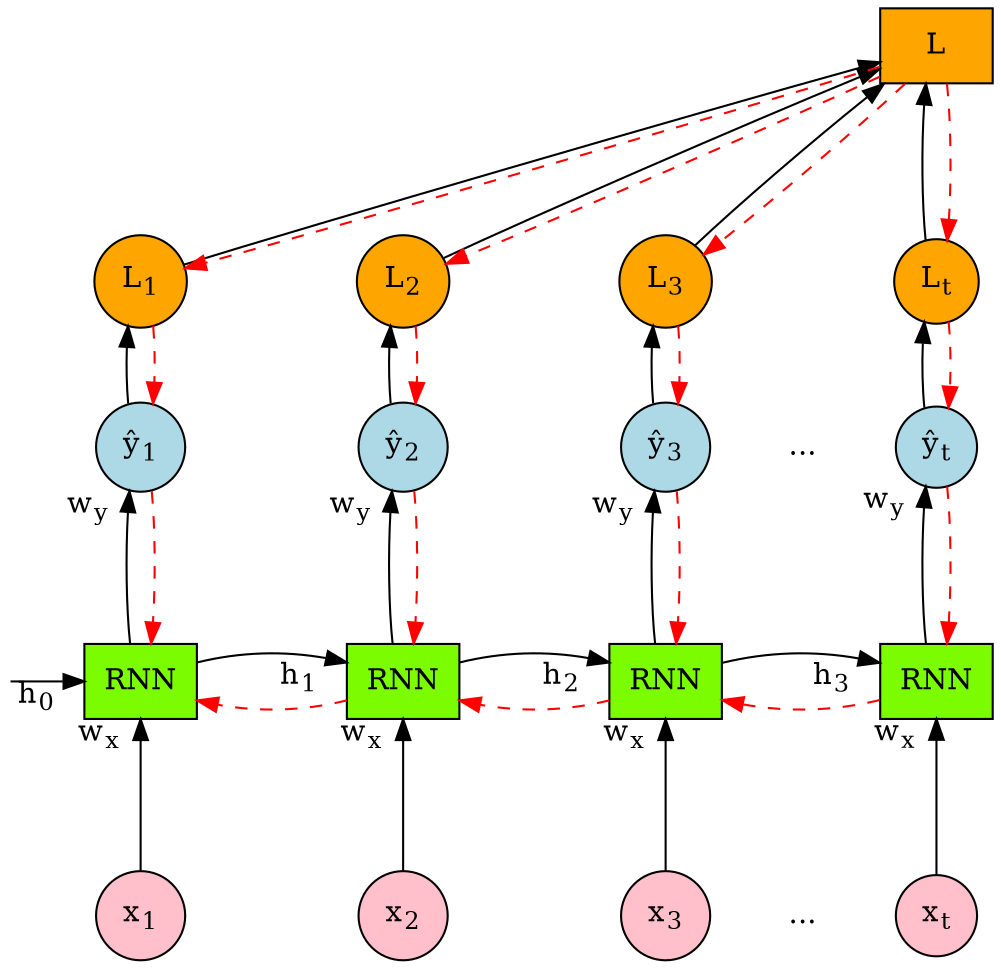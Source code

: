 digraph recurrent {
    graph [dpi=300]
    rankdir="BT"
    input1 [label=<x<sub>1</sub>>, shape="circle", style="filled", fillcolor="pink"]
    input2 [label=<x<sub>2</sub>>, shape="circle", style="filled", fillcolor="pink"]
    input3 [label=<x<sub>3</sub>>, shape="circle", style="filled", fillcolor="pink"]
    inputt [label=<x<sub>t</sub>>, shape="circle", style="filled", fillcolor="pink"]
    
    output1 [label=<ŷ<sub>1</sub>>, shape="circle", style="filled", fillcolor="lightblue"]
    output2 [label=<ŷ<sub>2</sub>>, shape="circle", style="filled", fillcolor="lightblue"]
    output3 [label=<ŷ<sub>3</sub>>, shape="circle", style="filled", fillcolor="lightblue"]
    outputt [label=<ŷ<sub>t</sub>>, shape="circle", style="filled", fillcolor="lightblue"]
    
    rnn1 [label="RNN", shape="rectangle", style="filled", fillcolor="lawngreen"]
    rnn2 [label="RNN", shape="rectangle", style="filled", fillcolor="lawngreen"]
    rnn3 [label="RNN", shape="rectangle", style="filled", fillcolor="lawngreen"]
    rnnt [label="RNN", shape="rectangle", style="filled", fillcolor="lawngreen"]
    
    l1 [label=<L<sub>1</sub>>, shape="circle", style="filled", fillcolor="orange"]
    l2 [label=<L<sub>2</sub>>, shape="circle", style="filled", fillcolor="orange"]
    l3 [label=<L<sub>3</sub>>, shape="circle", style="filled", fillcolor="orange"]
    lt [label=<L<sub>t</sub>>, shape="circle", style="filled", fillcolor="orange"]

    dot1 [label="...", shape="plaintext"]
    dot2 [label="...", shape="plaintext"]

    start [shape="plaintext", label="", width=0]
    L [shape="rectangle", style="filled", fillcolor="orange"]

    {rank=same; input1; input2; dot1; input3; inputt;}
    {rank=same; output1; output2; dot2; output3; outputt;}
    {rank=same; rnn1; rnn2; rnn3; rnnt; start}
    {rank=same; l1; l2; l3; lt}

    start -> rnn1:w [minlen=2, headlabel=<h<sub>0</sub>   >]

    input1 -> rnn1 [minlen=2, headlabel=<w<sub>x</sub>  >]
    input2 -> rnn2 [minlen=2, headlabel=<w<sub>x</sub>  >]
    input3 -> rnn3 [minlen=2, headlabel=<w<sub>x</sub>  >]
    inputt -> rnnt [minlen=2, headlabel=<w<sub>x</sub>  >]

    rnn1 -> output1 [minlen=2, headlabel=<w<sub>y</sub>  >]
    rnn2 -> output2 [minlen=2, headlabel=<w<sub>y</sub>  >]
    rnn3 -> output3 [minlen=2, headlabel=<w<sub>y</sub>  >]
    rnnt -> outputt [minlen=2, headlabel=<w<sub>y</sub>  >]

    rnn1 -> rnn2 [minlen=4, headlabel=<h<sub>1</sub>   >]
    rnn2 -> rnn3 [minlen=4, headlabel=<h<sub>2</sub>   >]
    rnn3 -> rnnt [minlen=4, headlabel=<h<sub>3</sub>   >]

    rnn2 -> rnn1 [minlen=4, color="red", style="dashed"]
    rnn3 -> rnn2 [minlen=4, color="red", style="dashed"]
    rnnt -> rnn3 [minlen=4, color="red", style="dashed"]

    output1 -> l1
    output2 -> l2
    output3 -> l3
    outputt -> lt
    
    l1 -> L [constraint="false"]
    l2 -> L [constraint="false"]
    l3 -> L [constraint="false"]
    lt -> L [constraint="true", minlen=2]
    
    L -> l1 [constraint="false", color="red", style="dashed"]
    L -> l2 [constraint="false", color="red", style="dashed"]
    L -> l3 [constraint="false", color="red", style="dashed"]
    L -> lt [style="dashed", color="red"]
    
    l1 -> output1 [style="dashed", color="red"]
    l2 -> output2 [style="dashed", color="red"]
    l3 -> output3 [style="dashed", color="red"]
    lt -> outputt [style="dashed", color="red"]
    
    output1 -> rnn1[style="dashed", color="red"]
    output2 -> rnn2[style="dashed", color="red"]
    output3 -> rnn3[style="dashed", color="red"]
    outputt -> rnnt[style="dashed", color="red"]

    dot1 -> inputt [style="invis"]
    dot2 -> outputt [style="invis"]
    input3 -> dot1 [style="invis"]
    output3 -> dot2 [style="invis"]

}
